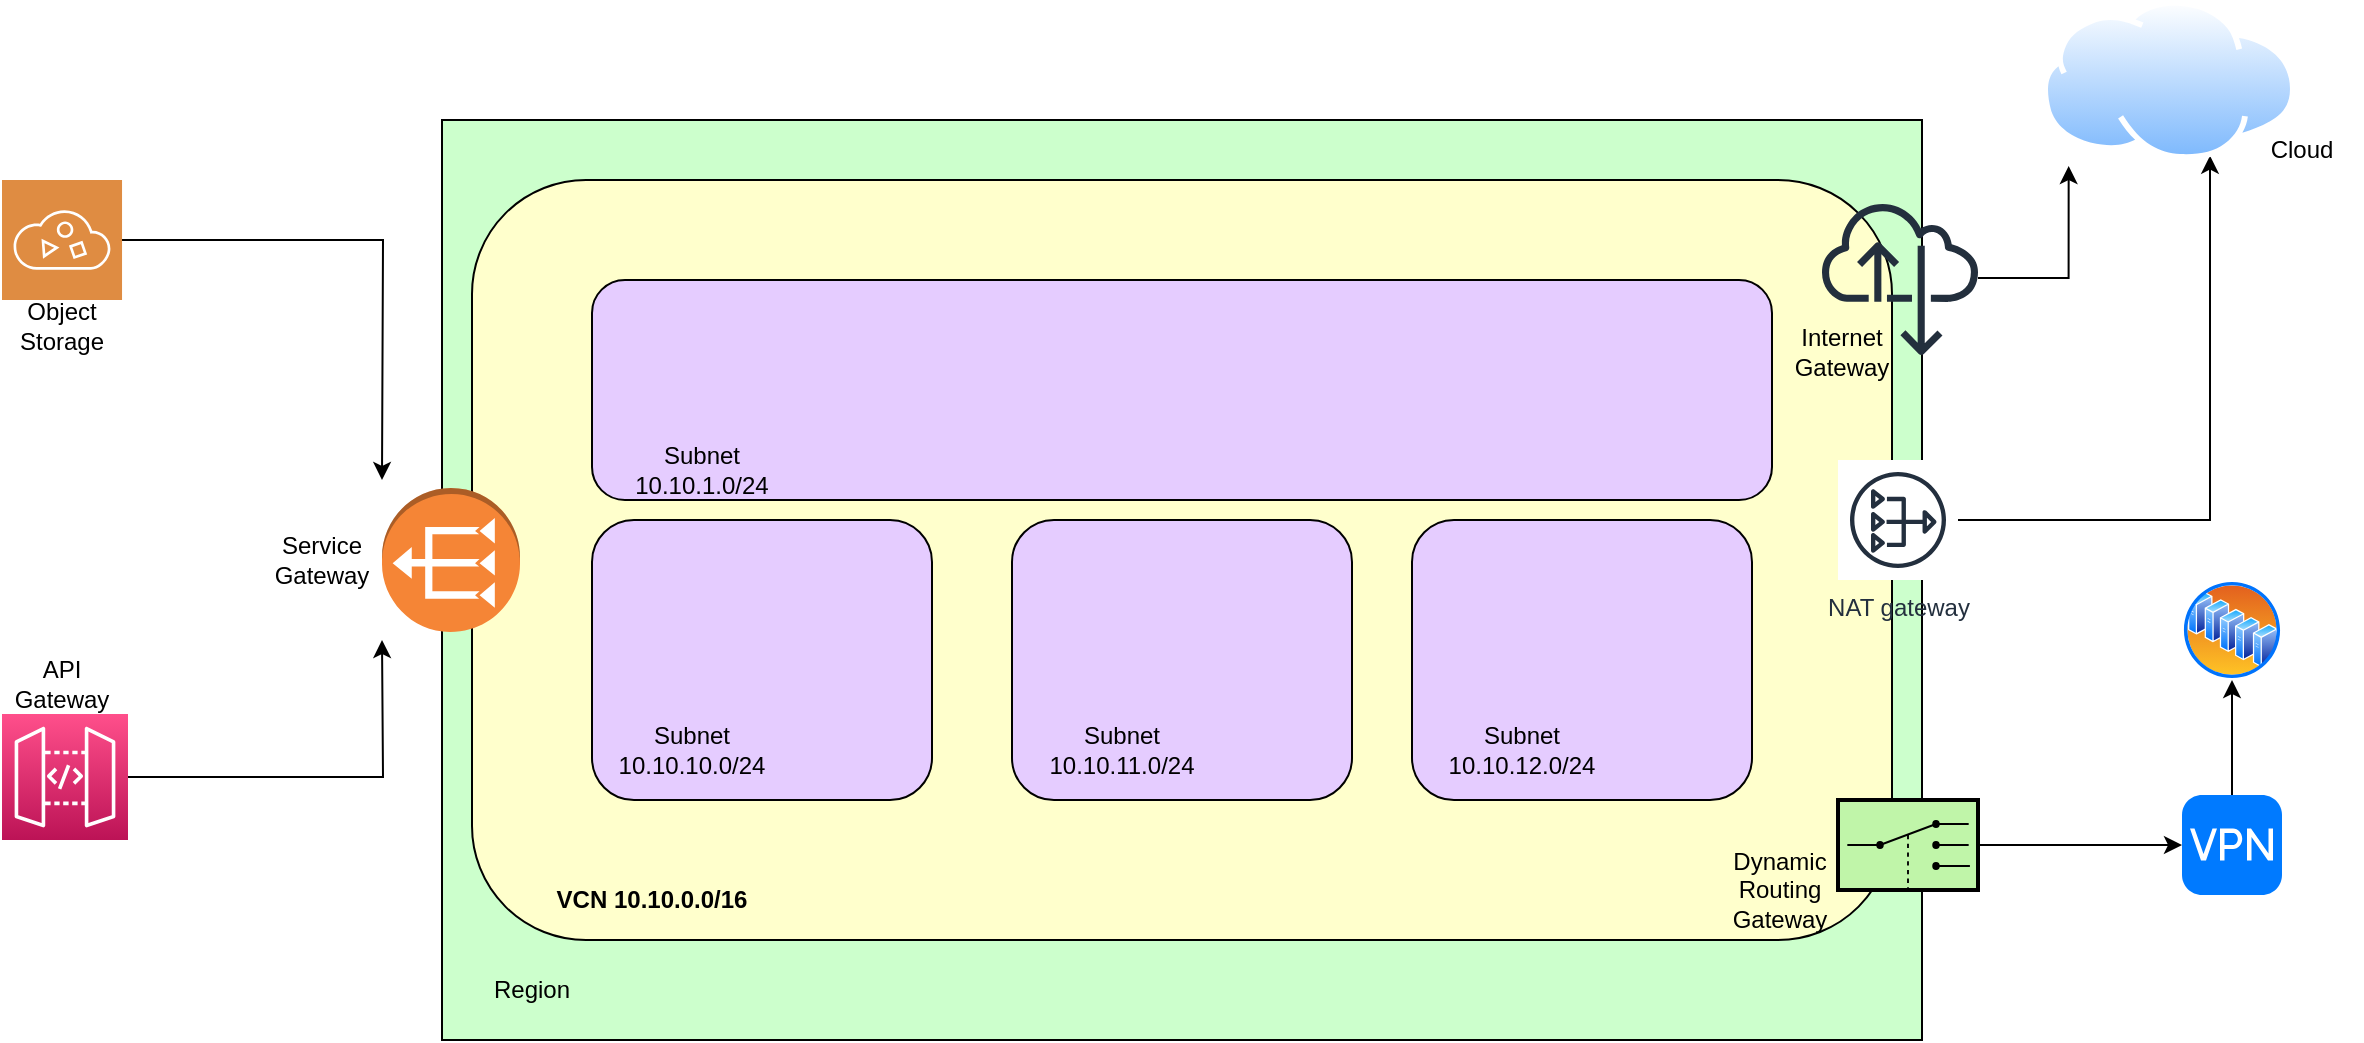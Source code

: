 <mxfile version="20.6.0" type="github">
  <diagram id="2AMb_bE9rMK69ojOgVgK" name="Page-1">
    <mxGraphModel dx="2180" dy="621" grid="1" gridSize="10" guides="1" tooltips="1" connect="1" arrows="1" fold="1" page="1" pageScale="1" pageWidth="850" pageHeight="1100" math="0" shadow="0">
      <root>
        <mxCell id="0" />
        <mxCell id="1" parent="0" />
        <mxCell id="tOIO5TUvRwgyvqfn53tE-3" value="" style="rounded=0;whiteSpace=wrap;html=1;fillColor=#CCFFCC;" vertex="1" parent="1">
          <mxGeometry x="-380" y="260" width="740" height="460" as="geometry" />
        </mxCell>
        <mxCell id="tOIO5TUvRwgyvqfn53tE-2" value="" style="rounded=1;whiteSpace=wrap;html=1;fillColor=#FFFFCC;" vertex="1" parent="1">
          <mxGeometry x="-365" y="290" width="710" height="380" as="geometry" />
        </mxCell>
        <mxCell id="tOIO5TUvRwgyvqfn53tE-4" value="Region" style="text;html=1;strokeColor=none;fillColor=none;align=center;verticalAlign=middle;whiteSpace=wrap;rounded=0;" vertex="1" parent="1">
          <mxGeometry x="-365" y="680" width="60" height="30" as="geometry" />
        </mxCell>
        <mxCell id="tOIO5TUvRwgyvqfn53tE-5" value="VCN 10.10.0.0/16" style="text;html=1;strokeColor=none;fillColor=none;align=center;verticalAlign=middle;whiteSpace=wrap;rounded=0;fontStyle=1" vertex="1" parent="1">
          <mxGeometry x="-335" y="635" width="120" height="30" as="geometry" />
        </mxCell>
        <mxCell id="tOIO5TUvRwgyvqfn53tE-7" value="" style="rounded=1;whiteSpace=wrap;html=1;fillColor=#E5CCFF;" vertex="1" parent="1">
          <mxGeometry x="-305" y="340" width="590" height="110" as="geometry" />
        </mxCell>
        <mxCell id="tOIO5TUvRwgyvqfn53tE-8" value="" style="rounded=1;whiteSpace=wrap;html=1;fillColor=#E5CCFF;" vertex="1" parent="1">
          <mxGeometry x="-305" y="460" width="170" height="140" as="geometry" />
        </mxCell>
        <mxCell id="tOIO5TUvRwgyvqfn53tE-9" value="" style="rounded=1;whiteSpace=wrap;html=1;fillColor=#E5CCFF;" vertex="1" parent="1">
          <mxGeometry x="-95" y="460" width="170" height="140" as="geometry" />
        </mxCell>
        <mxCell id="tOIO5TUvRwgyvqfn53tE-10" value="" style="rounded=1;whiteSpace=wrap;html=1;fillColor=#E5CCFF;" vertex="1" parent="1">
          <mxGeometry x="105" y="460" width="170" height="140" as="geometry" />
        </mxCell>
        <mxCell id="tOIO5TUvRwgyvqfn53tE-11" value="Subnet 10.10.1.0/24" style="text;html=1;strokeColor=none;fillColor=none;align=center;verticalAlign=middle;whiteSpace=wrap;rounded=0;" vertex="1" parent="1">
          <mxGeometry x="-295" y="420" width="90" height="30" as="geometry" />
        </mxCell>
        <mxCell id="tOIO5TUvRwgyvqfn53tE-12" value="Subnet 10.10.10.0/24" style="text;html=1;strokeColor=none;fillColor=none;align=center;verticalAlign=middle;whiteSpace=wrap;rounded=0;" vertex="1" parent="1">
          <mxGeometry x="-300" y="560" width="90" height="30" as="geometry" />
        </mxCell>
        <mxCell id="tOIO5TUvRwgyvqfn53tE-13" value="Subnet 10.10.11.0/24" style="text;html=1;strokeColor=none;fillColor=none;align=center;verticalAlign=middle;whiteSpace=wrap;rounded=0;" vertex="1" parent="1">
          <mxGeometry x="-85" y="560" width="90" height="30" as="geometry" />
        </mxCell>
        <mxCell id="tOIO5TUvRwgyvqfn53tE-14" value="Subnet 10.10.12.0/24" style="text;html=1;strokeColor=none;fillColor=none;align=center;verticalAlign=middle;whiteSpace=wrap;rounded=0;" vertex="1" parent="1">
          <mxGeometry x="115" y="560" width="90" height="30" as="geometry" />
        </mxCell>
        <mxCell id="tOIO5TUvRwgyvqfn53tE-35" style="edgeStyle=orthogonalEdgeStyle;rounded=0;orthogonalLoop=1;jettySize=auto;html=1;entryX=0.105;entryY=1.038;entryDx=0;entryDy=0;entryPerimeter=0;" edge="1" parent="1" source="tOIO5TUvRwgyvqfn53tE-21" target="tOIO5TUvRwgyvqfn53tE-26">
          <mxGeometry relative="1" as="geometry" />
        </mxCell>
        <mxCell id="tOIO5TUvRwgyvqfn53tE-21" value="" style="sketch=0;outlineConnect=0;fontColor=#232F3E;gradientColor=none;fillColor=#232F3D;strokeColor=none;dashed=0;verticalLabelPosition=bottom;verticalAlign=top;align=center;html=1;fontSize=12;fontStyle=0;aspect=fixed;pointerEvents=1;shape=mxgraph.aws4.internet_alt22;" vertex="1" parent="1">
          <mxGeometry x="310" y="300" width="78" height="78" as="geometry" />
        </mxCell>
        <mxCell id="tOIO5TUvRwgyvqfn53tE-34" style="edgeStyle=orthogonalEdgeStyle;rounded=0;orthogonalLoop=1;jettySize=auto;html=1;" edge="1" parent="1" source="tOIO5TUvRwgyvqfn53tE-22" target="tOIO5TUvRwgyvqfn53tE-26">
          <mxGeometry relative="1" as="geometry">
            <Array as="points">
              <mxPoint x="504" y="460" />
            </Array>
          </mxGeometry>
        </mxCell>
        <mxCell id="tOIO5TUvRwgyvqfn53tE-22" value="NAT gateway" style="sketch=0;outlineConnect=0;fontColor=#232F3E;gradientColor=none;strokeColor=#232F3E;fillColor=#ffffff;dashed=0;verticalLabelPosition=bottom;verticalAlign=top;align=center;html=1;fontSize=12;fontStyle=0;aspect=fixed;shape=mxgraph.aws4.resourceIcon;resIcon=mxgraph.aws4.nat_gateway;" vertex="1" parent="1">
          <mxGeometry x="318" y="430" width="60" height="60" as="geometry" />
        </mxCell>
        <mxCell id="tOIO5TUvRwgyvqfn53tE-33" style="edgeStyle=orthogonalEdgeStyle;rounded=0;orthogonalLoop=1;jettySize=auto;html=1;" edge="1" parent="1" source="tOIO5TUvRwgyvqfn53tE-23" target="tOIO5TUvRwgyvqfn53tE-29">
          <mxGeometry relative="1" as="geometry" />
        </mxCell>
        <mxCell id="tOIO5TUvRwgyvqfn53tE-23" value="" style="strokeWidth=2;outlineConnect=0;dashed=0;align=center;fontSize=8;fillColor=#c0f5a9;verticalLabelPosition=bottom;verticalAlign=top;shape=mxgraph.eip.dynamic_router;" vertex="1" parent="1">
          <mxGeometry x="318" y="600" width="70" height="45" as="geometry" />
        </mxCell>
        <mxCell id="tOIO5TUvRwgyvqfn53tE-24" value="Internet Gateway" style="text;html=1;strokeColor=none;fillColor=none;align=center;verticalAlign=middle;whiteSpace=wrap;rounded=0;" vertex="1" parent="1">
          <mxGeometry x="280" y="360" width="80" height="32" as="geometry" />
        </mxCell>
        <mxCell id="tOIO5TUvRwgyvqfn53tE-25" value="Dynamic Routing Gateway" style="text;html=1;strokeColor=none;fillColor=none;align=center;verticalAlign=middle;whiteSpace=wrap;rounded=0;" vertex="1" parent="1">
          <mxGeometry x="259" y="625" width="60" height="40" as="geometry" />
        </mxCell>
        <mxCell id="tOIO5TUvRwgyvqfn53tE-26" value="" style="aspect=fixed;perimeter=ellipsePerimeter;html=1;align=center;shadow=0;dashed=0;spacingTop=3;image;image=img/lib/active_directory/internet_cloud.svg;fillColor=#E5CCFF;" vertex="1" parent="1">
          <mxGeometry x="420" y="200" width="126.98" height="80" as="geometry" />
        </mxCell>
        <mxCell id="tOIO5TUvRwgyvqfn53tE-32" style="edgeStyle=orthogonalEdgeStyle;rounded=0;orthogonalLoop=1;jettySize=auto;html=1;entryX=0.5;entryY=1;entryDx=0;entryDy=0;" edge="1" parent="1" source="tOIO5TUvRwgyvqfn53tE-29" target="tOIO5TUvRwgyvqfn53tE-30">
          <mxGeometry relative="1" as="geometry" />
        </mxCell>
        <mxCell id="tOIO5TUvRwgyvqfn53tE-29" value="" style="html=1;strokeWidth=1;shadow=0;dashed=0;shape=mxgraph.ios7.misc.vpn;fillColor=#007AFF;strokeColor=none;buttonText=;strokeColor2=#222222;fontColor=#222222;fontSize=8;verticalLabelPosition=bottom;verticalAlign=top;align=center;sketch=0;" vertex="1" parent="1">
          <mxGeometry x="490" y="597.5" width="50" height="50" as="geometry" />
        </mxCell>
        <mxCell id="tOIO5TUvRwgyvqfn53tE-30" value="" style="aspect=fixed;perimeter=ellipsePerimeter;html=1;align=center;shadow=0;dashed=0;spacingTop=3;image;image=img/lib/active_directory/server_farm.svg;fillColor=#E5CCFF;" vertex="1" parent="1">
          <mxGeometry x="490" y="490" width="50" height="50" as="geometry" />
        </mxCell>
        <mxCell id="tOIO5TUvRwgyvqfn53tE-36" value="Cloud" style="text;html=1;strokeColor=none;fillColor=none;align=center;verticalAlign=middle;whiteSpace=wrap;rounded=0;" vertex="1" parent="1">
          <mxGeometry x="520" y="260" width="60" height="30" as="geometry" />
        </mxCell>
        <mxCell id="tOIO5TUvRwgyvqfn53tE-37" value="" style="outlineConnect=0;dashed=0;verticalLabelPosition=bottom;verticalAlign=top;align=center;html=1;shape=mxgraph.aws3.vpc_nat_gateway;fillColor=#F58536;gradientColor=none;rotation=-180;" vertex="1" parent="1">
          <mxGeometry x="-410" y="444" width="69" height="72" as="geometry" />
        </mxCell>
        <mxCell id="tOIO5TUvRwgyvqfn53tE-38" value="Service Gateway" style="text;html=1;strokeColor=none;fillColor=none;align=center;verticalAlign=middle;whiteSpace=wrap;rounded=0;" vertex="1" parent="1">
          <mxGeometry x="-470" y="465" width="60" height="30" as="geometry" />
        </mxCell>
        <mxCell id="tOIO5TUvRwgyvqfn53tE-46" style="edgeStyle=orthogonalEdgeStyle;rounded=0;orthogonalLoop=1;jettySize=auto;html=1;" edge="1" parent="1" source="tOIO5TUvRwgyvqfn53tE-39">
          <mxGeometry relative="1" as="geometry">
            <mxPoint x="-410" y="440" as="targetPoint" />
          </mxGeometry>
        </mxCell>
        <mxCell id="tOIO5TUvRwgyvqfn53tE-39" value="" style="sketch=0;pointerEvents=1;shadow=0;dashed=0;html=1;strokeColor=none;fillColor=#DF8C42;labelPosition=center;verticalLabelPosition=bottom;verticalAlign=top;align=center;outlineConnect=0;shape=mxgraph.veeam2.object_storage_support;" vertex="1" parent="1">
          <mxGeometry x="-600" y="290" width="60" height="60" as="geometry" />
        </mxCell>
        <mxCell id="tOIO5TUvRwgyvqfn53tE-44" style="edgeStyle=orthogonalEdgeStyle;rounded=0;orthogonalLoop=1;jettySize=auto;html=1;" edge="1" parent="1" source="tOIO5TUvRwgyvqfn53tE-40">
          <mxGeometry relative="1" as="geometry">
            <mxPoint x="-410" y="520" as="targetPoint" />
          </mxGeometry>
        </mxCell>
        <mxCell id="tOIO5TUvRwgyvqfn53tE-40" value="" style="sketch=0;points=[[0,0,0],[0.25,0,0],[0.5,0,0],[0.75,0,0],[1,0,0],[0,1,0],[0.25,1,0],[0.5,1,0],[0.75,1,0],[1,1,0],[0,0.25,0],[0,0.5,0],[0,0.75,0],[1,0.25,0],[1,0.5,0],[1,0.75,0]];outlineConnect=0;fontColor=#232F3E;gradientColor=#FF4F8B;gradientDirection=north;fillColor=#BC1356;strokeColor=#ffffff;dashed=0;verticalLabelPosition=bottom;verticalAlign=top;align=center;html=1;fontSize=12;fontStyle=0;aspect=fixed;shape=mxgraph.aws4.resourceIcon;resIcon=mxgraph.aws4.api_gateway;" vertex="1" parent="1">
          <mxGeometry x="-600" y="557" width="63" height="63" as="geometry" />
        </mxCell>
        <mxCell id="tOIO5TUvRwgyvqfn53tE-41" value="&lt;div&gt;Object Storage&lt;/div&gt;" style="text;html=1;strokeColor=none;fillColor=none;align=center;verticalAlign=middle;whiteSpace=wrap;rounded=0;" vertex="1" parent="1">
          <mxGeometry x="-600" y="348" width="60" height="30" as="geometry" />
        </mxCell>
        <mxCell id="tOIO5TUvRwgyvqfn53tE-42" value="&lt;div&gt;API Gateway&lt;/div&gt;" style="text;html=1;strokeColor=none;fillColor=none;align=center;verticalAlign=middle;whiteSpace=wrap;rounded=0;" vertex="1" parent="1">
          <mxGeometry x="-600" y="527" width="60" height="30" as="geometry" />
        </mxCell>
      </root>
    </mxGraphModel>
  </diagram>
</mxfile>
